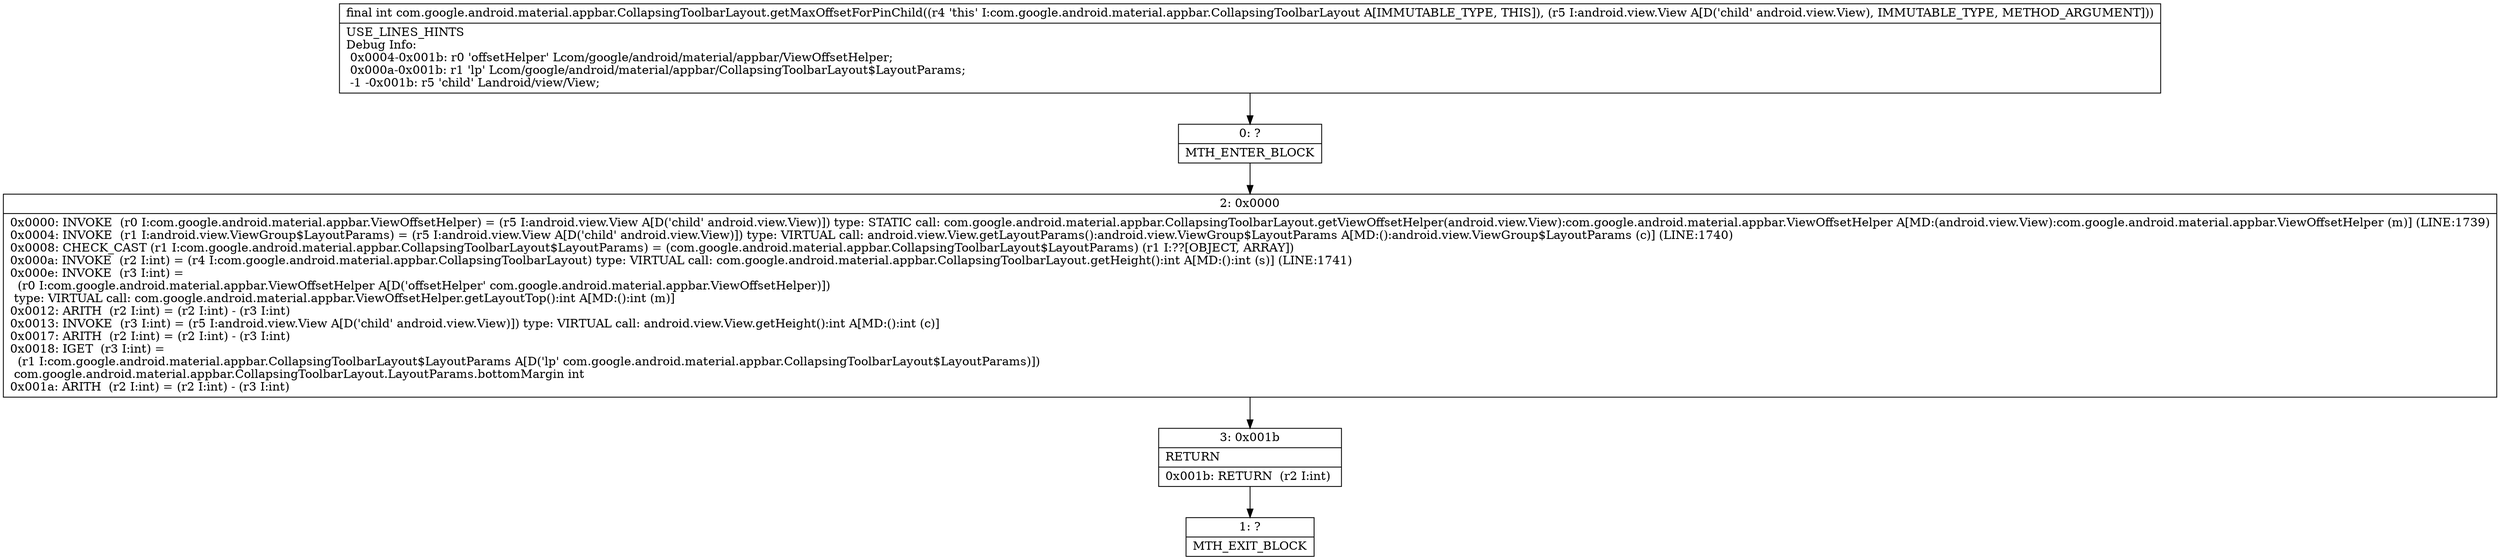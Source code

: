 digraph "CFG forcom.google.android.material.appbar.CollapsingToolbarLayout.getMaxOffsetForPinChild(Landroid\/view\/View;)I" {
Node_0 [shape=record,label="{0\:\ ?|MTH_ENTER_BLOCK\l}"];
Node_2 [shape=record,label="{2\:\ 0x0000|0x0000: INVOKE  (r0 I:com.google.android.material.appbar.ViewOffsetHelper) = (r5 I:android.view.View A[D('child' android.view.View)]) type: STATIC call: com.google.android.material.appbar.CollapsingToolbarLayout.getViewOffsetHelper(android.view.View):com.google.android.material.appbar.ViewOffsetHelper A[MD:(android.view.View):com.google.android.material.appbar.ViewOffsetHelper (m)] (LINE:1739)\l0x0004: INVOKE  (r1 I:android.view.ViewGroup$LayoutParams) = (r5 I:android.view.View A[D('child' android.view.View)]) type: VIRTUAL call: android.view.View.getLayoutParams():android.view.ViewGroup$LayoutParams A[MD:():android.view.ViewGroup$LayoutParams (c)] (LINE:1740)\l0x0008: CHECK_CAST (r1 I:com.google.android.material.appbar.CollapsingToolbarLayout$LayoutParams) = (com.google.android.material.appbar.CollapsingToolbarLayout$LayoutParams) (r1 I:??[OBJECT, ARRAY]) \l0x000a: INVOKE  (r2 I:int) = (r4 I:com.google.android.material.appbar.CollapsingToolbarLayout) type: VIRTUAL call: com.google.android.material.appbar.CollapsingToolbarLayout.getHeight():int A[MD:():int (s)] (LINE:1741)\l0x000e: INVOKE  (r3 I:int) = \l  (r0 I:com.google.android.material.appbar.ViewOffsetHelper A[D('offsetHelper' com.google.android.material.appbar.ViewOffsetHelper)])\l type: VIRTUAL call: com.google.android.material.appbar.ViewOffsetHelper.getLayoutTop():int A[MD:():int (m)]\l0x0012: ARITH  (r2 I:int) = (r2 I:int) \- (r3 I:int) \l0x0013: INVOKE  (r3 I:int) = (r5 I:android.view.View A[D('child' android.view.View)]) type: VIRTUAL call: android.view.View.getHeight():int A[MD:():int (c)]\l0x0017: ARITH  (r2 I:int) = (r2 I:int) \- (r3 I:int) \l0x0018: IGET  (r3 I:int) = \l  (r1 I:com.google.android.material.appbar.CollapsingToolbarLayout$LayoutParams A[D('lp' com.google.android.material.appbar.CollapsingToolbarLayout$LayoutParams)])\l com.google.android.material.appbar.CollapsingToolbarLayout.LayoutParams.bottomMargin int \l0x001a: ARITH  (r2 I:int) = (r2 I:int) \- (r3 I:int) \l}"];
Node_3 [shape=record,label="{3\:\ 0x001b|RETURN\l|0x001b: RETURN  (r2 I:int) \l}"];
Node_1 [shape=record,label="{1\:\ ?|MTH_EXIT_BLOCK\l}"];
MethodNode[shape=record,label="{final int com.google.android.material.appbar.CollapsingToolbarLayout.getMaxOffsetForPinChild((r4 'this' I:com.google.android.material.appbar.CollapsingToolbarLayout A[IMMUTABLE_TYPE, THIS]), (r5 I:android.view.View A[D('child' android.view.View), IMMUTABLE_TYPE, METHOD_ARGUMENT]))  | USE_LINES_HINTS\lDebug Info:\l  0x0004\-0x001b: r0 'offsetHelper' Lcom\/google\/android\/material\/appbar\/ViewOffsetHelper;\l  0x000a\-0x001b: r1 'lp' Lcom\/google\/android\/material\/appbar\/CollapsingToolbarLayout$LayoutParams;\l  \-1 \-0x001b: r5 'child' Landroid\/view\/View;\l}"];
MethodNode -> Node_0;Node_0 -> Node_2;
Node_2 -> Node_3;
Node_3 -> Node_1;
}

